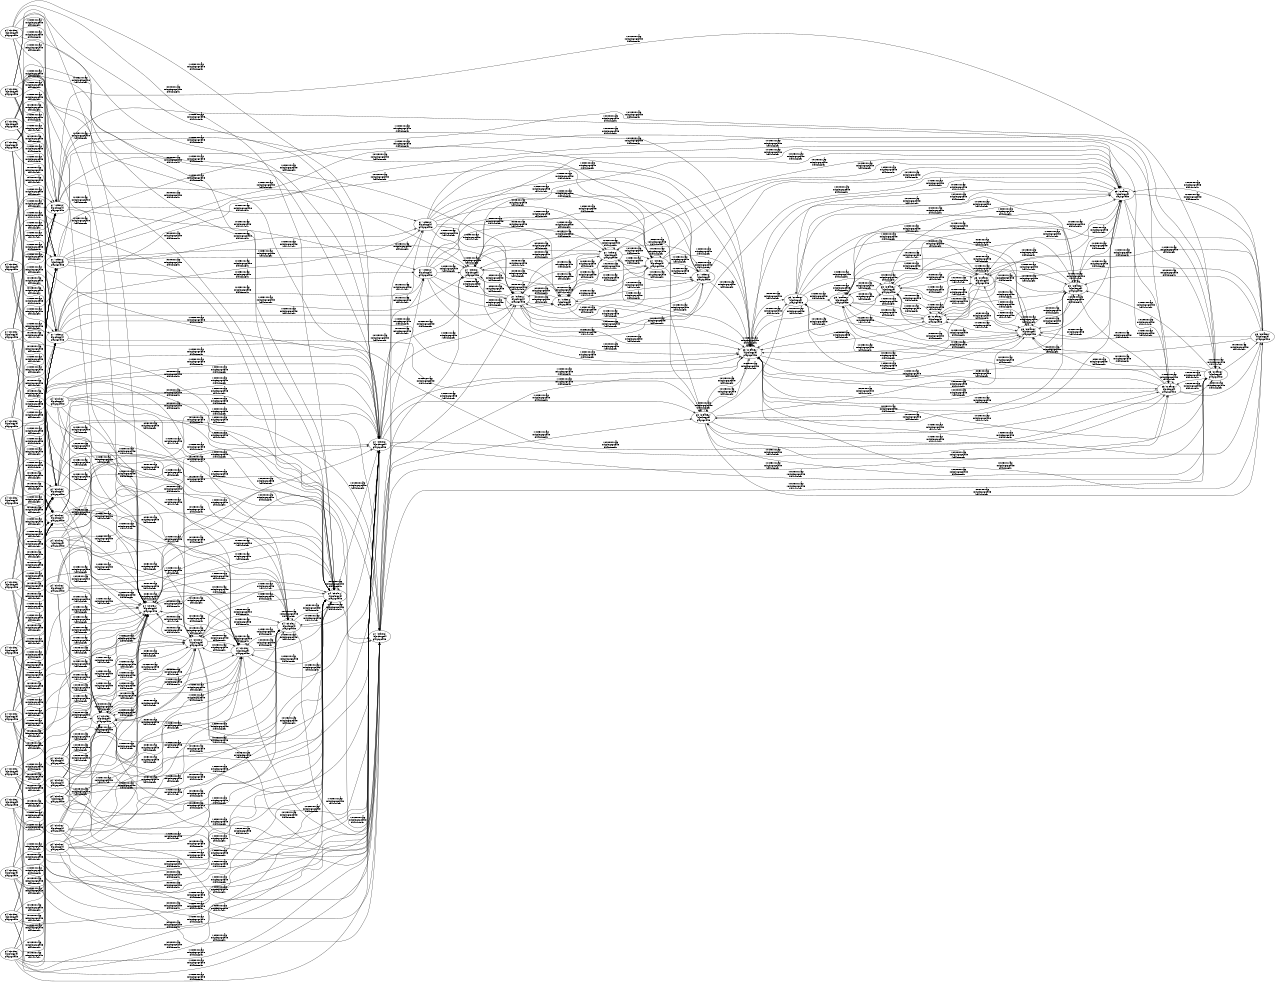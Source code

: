 digraph A { 
	rankdir=LR;
	size = "8.5,11";
	overlap = false;
	s0 [style="bold",width=0,height=0, fontsize = 20, label="p4 (circle1)\n!block_goal\n!play_goalie\n" ];
	s1 [style="bold",width=0,height=0, fontsize = 20, label="p4 (circle1)\n!block_goal\n!play_goalie\n" ];
	s2 [style="bold",width=0,height=0, fontsize = 20, label="p7 (others)\n!block_goal\nplay_goalie\n" ];
	s3 [style="bold",width=0,height=0, fontsize = 20, label="p4 (circle1)\n!block_goal\n!play_goalie\n" ];
	s4 [style="bold",width=0,height=0, fontsize = 20, label="p4 (circle1)\n!block_goal\n!play_goalie\n" ];
	s5 [style="bold",width=0,height=0, fontsize = 20, label="p4 (circle1)\n!block_goal\n!play_goalie\n" ];
	s6 [style="bold",width=0,height=0, fontsize = 20, label="p7 (others)\n!block_goal\nplay_goalie\n" ];
	s7 [style="bold",width=0,height=0, fontsize = 20, label="p4 (circle1)\n!block_goal\n!play_goalie\n" ];
	s8 [style="bold",width=0,height=0, fontsize = 20, label="p3 (crease1)\n!block_goal\nplay_goalie\n" ];
	s9 [style="bold",width=0,height=0, fontsize = 20, label="p7 (others)\n!block_goal\n!play_goalie\n" ];
	s10 [style="bold",width=0,height=0, fontsize = 20, label="p3 (crease1)\n!block_goal\nplay_goalie\n" ];
	s11 [style="bold",width=0,height=0, fontsize = 20, label="p7 (others)\n!block_goal\n!play_goalie\n" ];
	s12 [style="bold",width=0,height=0, fontsize = 20, label="p3 (crease1)\nblock_goal\nplay_goalie\n" ];
	s13 [style="bold",width=0,height=0, fontsize = 20, label="p7 (others)\nblock_goal\n!play_goalie\n" ];
	s14 [style="bold",width=0,height=0, fontsize = 20, label="p3 (crease1)\nblock_goal\nplay_goalie\n" ];
	s15 [style="bold",width=0,height=0, fontsize = 20, label="p7 (others)\nblock_goal\n!play_goalie\n" ];
	s16 [style="bold",width=0,height=0, fontsize = 20, label="p7 (others)\n!block_goal\n!play_goalie\n" ];
	s17 [style="bold",width=0,height=0, fontsize = 20, label="p7 (others)\n!block_goal\n!play_goalie\n" ];
	s18 [style="bold",width=0,height=0, fontsize = 20, label="p7 (others)\n!block_goal\n!play_goalie\n" ];
	s19 [style="bold",width=0,height=0, fontsize = 20, label="p3 (crease1)\n!block_goal\nplay_goalie\n" ];
	s20 [style="bold",width=0,height=0, fontsize = 20, label="p7 (others)\n!block_goal\n!play_goalie\n" ];
	s21 [style="bold",width=0,height=0, fontsize = 20, label="p3 (crease1)\n!block_goal\n!play_goalie\n" ];
	s22 [style="bold",width=0,height=0, fontsize = 20, label="p3 (crease1)\n!block_goal\n!play_goalie\n" ];
	s23 [style="bold",width=0,height=0, fontsize = 20, label="p3 (crease1)\nblock_goal\n!play_goalie\n" ];
	s24 [style="bold",width=0,height=0, fontsize = 20, label="p3 (crease1)\nblock_goal\n!play_goalie\n" ];
	s25 [style="bold",width=0,height=0, fontsize = 20, label="p3 (crease1)\n!block_goal\n!play_goalie\n" ];
	s26 [style="bold",width=0,height=0, fontsize = 20, label="p3 (crease1)\n!block_goal\n!play_goalie\n" ];
	s27 [style="bold",width=0,height=0, fontsize = 20, label="p3 (crease1)\n!block_goal\n!play_goalie\n" ];
	s28 [style="bold",width=0,height=0, fontsize = 20, label="p3 (crease1)\n!block_goal\n!play_goalie\n" ];
	s29 [style="bold",width=0,height=0, fontsize = 20, label="p4 (circle1)\n!block_goal\nplay_goalie\n" ];
	s30 [style="bold",width=0,height=0, fontsize = 20, label="p7 (others)\n!block_goal\nplay_goalie\n" ];
	s31 [style="bold",width=0,height=0, fontsize = 20, label="p7 (others)\nblock_goal\nplay_goalie\n" ];
	s32 [style="bold",width=0,height=0, fontsize = 20, label="p4 (circle1)\nblock_goal\n!play_goalie\n" ];
	s33 [style="bold",width=0,height=0, fontsize = 20, label="p7 (others)\nblock_goal\nplay_goalie\n" ];
	s34 [style="bold",width=0,height=0, fontsize = 20, label="p4 (circle1)\nblock_goal\n!play_goalie\n" ];
	s35 [style="bold",width=0,height=0, fontsize = 20, label="p4 (circle1)\nblock_goal\n!play_goalie\n" ];
	s36 [style="bold",width=0,height=0, fontsize = 20, label="p4 (circle1)\nblock_goal\nplay_goalie\n" ];
	s37 [style="bold",width=0,height=0, fontsize = 20, label="p4 (circle1)\n!block_goal\nplay_goalie\n" ];
	s38 [style="bold",width=0,height=0, fontsize = 20, label="p4 (circle1)\nblock_goal\n!play_goalie\n" ];
	s39 [style="bold",width=0,height=0, fontsize = 20, label="p4 (circle1)\nblock_goal\nplay_goalie\n" ];
	s40 [style="bold",width=0,height=0, fontsize = 20, label="p4 (circle1)\n!block_goal\n!play_goalie\n" ];
	s41 [style="bold",width=0,height=0, fontsize = 20, label="p4 (circle1)\n!block_goal\nplay_goalie\n" ];
	s42 [style="bold",width=0,height=0, fontsize = 20, label="p4 (circle1)\nblock_goal\n!play_goalie\n" ];
	s43 [style="bold",width=0,height=0, fontsize = 20, label="p4 (circle1)\nblock_goal\nplay_goalie\n" ];
	s44 [style="bold",width=0,height=0, fontsize = 20, label="p4 (circle1)\n!block_goal\nplay_goalie\n" ];
	s45 [style="bold",width=0,height=0, fontsize = 20, label="p4 (circle1)\nblock_goal\n!play_goalie\n" ];
	s46 [style="bold",width=0,height=0, fontsize = 20, label="p4 (circle1)\nblock_goal\nplay_goalie\n" ];
	s47 [style="bold",width=0,height=0, fontsize = 20, label="p4 (circle1)\n!block_goal\nplay_goalie\n" ];
	s48 [style="bold",width=0,height=0, fontsize = 20, label="p4 (circle1)\nblock_goal\n!play_goalie\n" ];
	s49 [style="bold",width=0,height=0, fontsize = 20, label="p4 (circle1)\nblock_goal\nplay_goalie\n" ];
	s50 [style="bold",width=0,height=0, fontsize = 20, label="p4 (circle1)\n!block_goal\nplay_goalie\n" ];
	s51 [style="bold",width=0,height=0, fontsize = 20, label="p4 (circle1)\nblock_goal\nplay_goalie\n" ];
	s52 [style="bold",width=0,height=0, fontsize = 20, label="p4 (circle1)\n!block_goal\n!play_goalie\n" ];
	s53 [style="bold",width=0,height=0, fontsize = 20, label="p4 (circle1)\n!block_goal\nplay_goalie\n" ];
	s54 [style="bold",width=0,height=0, fontsize = 20, label="p4 (circle1)\nblock_goal\n!play_goalie\n" ];
	s55 [style="bold",width=0,height=0, fontsize = 20, label="p4 (circle1)\nblock_goal\nplay_goalie\n" ];
	s56 [style="bold",width=0,height=0, fontsize = 20, label="p4 (circle1)\n!block_goal\nplay_goalie\n" ];
	s57 [style="bold",width=0,height=0, fontsize = 20, label="p4 (circle1)\nblock_goal\nplay_goalie\n" ];
	s0 -> s0[style="bold", arrowsize = 1.5, fontsize = 20, label="!roster_swap\n!missing_goalie\n!ball_isnear\n" ];
	s0 -> s1[style="bold", arrowsize = 1.5, fontsize = 20, label="roster_swap\n!missing_goalie\n!ball_isnear\n" ];
	s0 -> s2[style="bold", arrowsize = 1.5, fontsize = 20, label="!roster_swap\nmissing_goalie\n!ball_isnear\n" ];
	s0 -> s3[style="bold", arrowsize = 1.5, fontsize = 20, label="roster_swap\nmissing_goalie\n!ball_isnear\n" ];
	s0 -> s4[style="bold", arrowsize = 1.5, fontsize = 20, label="!roster_swap\n!missing_goalie\nball_isnear\n" ];
	s0 -> s5[style="bold", arrowsize = 1.5, fontsize = 20, label="roster_swap\n!missing_goalie\nball_isnear\n" ];
	s0 -> s6[style="bold", arrowsize = 1.5, fontsize = 20, label="!roster_swap\nmissing_goalie\nball_isnear\n" ];
	s0 -> s7[style="bold", arrowsize = 1.5, fontsize = 20, label="roster_swap\nmissing_goalie\nball_isnear\n" ];
	s1 -> s0[style="bold", arrowsize = 1.5, fontsize = 20, label="!roster_swap\n!missing_goalie\n!ball_isnear\n" ];
	s1 -> s1[style="bold", arrowsize = 1.5, fontsize = 20, label="roster_swap\n!missing_goalie\n!ball_isnear\n" ];
	s1 -> s2[style="bold", arrowsize = 1.5, fontsize = 20, label="!roster_swap\nmissing_goalie\n!ball_isnear\n" ];
	s1 -> s3[style="bold", arrowsize = 1.5, fontsize = 20, label="roster_swap\nmissing_goalie\n!ball_isnear\n" ];
	s1 -> s4[style="bold", arrowsize = 1.5, fontsize = 20, label="!roster_swap\n!missing_goalie\nball_isnear\n" ];
	s1 -> s5[style="bold", arrowsize = 1.5, fontsize = 20, label="roster_swap\n!missing_goalie\nball_isnear\n" ];
	s1 -> s6[style="bold", arrowsize = 1.5, fontsize = 20, label="!roster_swap\nmissing_goalie\nball_isnear\n" ];
	s1 -> s7[style="bold", arrowsize = 1.5, fontsize = 20, label="roster_swap\nmissing_goalie\nball_isnear\n" ];
	s2 -> s8[style="bold", arrowsize = 1.5, fontsize = 20, label="!roster_swap\n!missing_goalie\n!ball_isnear\n" ];
	s2 -> s9[style="bold", arrowsize = 1.5, fontsize = 20, label="roster_swap\n!missing_goalie\n!ball_isnear\n" ];
	s2 -> s10[style="bold", arrowsize = 1.5, fontsize = 20, label="!roster_swap\nmissing_goalie\n!ball_isnear\n" ];
	s2 -> s11[style="bold", arrowsize = 1.5, fontsize = 20, label="roster_swap\nmissing_goalie\n!ball_isnear\n" ];
	s2 -> s12[style="bold", arrowsize = 1.5, fontsize = 20, label="!roster_swap\n!missing_goalie\nball_isnear\n" ];
	s2 -> s13[style="bold", arrowsize = 1.5, fontsize = 20, label="roster_swap\n!missing_goalie\nball_isnear\n" ];
	s2 -> s14[style="bold", arrowsize = 1.5, fontsize = 20, label="!roster_swap\nmissing_goalie\nball_isnear\n" ];
	s2 -> s15[style="bold", arrowsize = 1.5, fontsize = 20, label="roster_swap\nmissing_goalie\nball_isnear\n" ];
	s3 -> s0[style="bold", arrowsize = 1.5, fontsize = 20, label="!roster_swap\n!missing_goalie\n!ball_isnear\n" ];
	s3 -> s1[style="bold", arrowsize = 1.5, fontsize = 20, label="roster_swap\n!missing_goalie\n!ball_isnear\n" ];
	s3 -> s2[style="bold", arrowsize = 1.5, fontsize = 20, label="!roster_swap\nmissing_goalie\n!ball_isnear\n" ];
	s3 -> s3[style="bold", arrowsize = 1.5, fontsize = 20, label="roster_swap\nmissing_goalie\n!ball_isnear\n" ];
	s3 -> s4[style="bold", arrowsize = 1.5, fontsize = 20, label="!roster_swap\n!missing_goalie\nball_isnear\n" ];
	s3 -> s5[style="bold", arrowsize = 1.5, fontsize = 20, label="roster_swap\n!missing_goalie\nball_isnear\n" ];
	s3 -> s6[style="bold", arrowsize = 1.5, fontsize = 20, label="!roster_swap\nmissing_goalie\nball_isnear\n" ];
	s3 -> s7[style="bold", arrowsize = 1.5, fontsize = 20, label="roster_swap\nmissing_goalie\nball_isnear\n" ];
	s4 -> s0[style="bold", arrowsize = 1.5, fontsize = 20, label="!roster_swap\n!missing_goalie\n!ball_isnear\n" ];
	s4 -> s1[style="bold", arrowsize = 1.5, fontsize = 20, label="roster_swap\n!missing_goalie\n!ball_isnear\n" ];
	s4 -> s2[style="bold", arrowsize = 1.5, fontsize = 20, label="!roster_swap\nmissing_goalie\n!ball_isnear\n" ];
	s4 -> s3[style="bold", arrowsize = 1.5, fontsize = 20, label="roster_swap\nmissing_goalie\n!ball_isnear\n" ];
	s4 -> s4[style="bold", arrowsize = 1.5, fontsize = 20, label="!roster_swap\n!missing_goalie\nball_isnear\n" ];
	s4 -> s5[style="bold", arrowsize = 1.5, fontsize = 20, label="roster_swap\n!missing_goalie\nball_isnear\n" ];
	s4 -> s6[style="bold", arrowsize = 1.5, fontsize = 20, label="!roster_swap\nmissing_goalie\nball_isnear\n" ];
	s4 -> s7[style="bold", arrowsize = 1.5, fontsize = 20, label="roster_swap\nmissing_goalie\nball_isnear\n" ];
	s5 -> s0[style="bold", arrowsize = 1.5, fontsize = 20, label="!roster_swap\n!missing_goalie\n!ball_isnear\n" ];
	s5 -> s1[style="bold", arrowsize = 1.5, fontsize = 20, label="roster_swap\n!missing_goalie\n!ball_isnear\n" ];
	s5 -> s2[style="bold", arrowsize = 1.5, fontsize = 20, label="!roster_swap\nmissing_goalie\n!ball_isnear\n" ];
	s5 -> s3[style="bold", arrowsize = 1.5, fontsize = 20, label="roster_swap\nmissing_goalie\n!ball_isnear\n" ];
	s5 -> s4[style="bold", arrowsize = 1.5, fontsize = 20, label="!roster_swap\n!missing_goalie\nball_isnear\n" ];
	s5 -> s5[style="bold", arrowsize = 1.5, fontsize = 20, label="roster_swap\n!missing_goalie\nball_isnear\n" ];
	s5 -> s6[style="bold", arrowsize = 1.5, fontsize = 20, label="!roster_swap\nmissing_goalie\nball_isnear\n" ];
	s5 -> s7[style="bold", arrowsize = 1.5, fontsize = 20, label="roster_swap\nmissing_goalie\nball_isnear\n" ];
	s6 -> s8[style="bold", arrowsize = 1.5, fontsize = 20, label="!roster_swap\n!missing_goalie\n!ball_isnear\n" ];
	s6 -> s9[style="bold", arrowsize = 1.5, fontsize = 20, label="roster_swap\n!missing_goalie\n!ball_isnear\n" ];
	s6 -> s10[style="bold", arrowsize = 1.5, fontsize = 20, label="!roster_swap\nmissing_goalie\n!ball_isnear\n" ];
	s6 -> s11[style="bold", arrowsize = 1.5, fontsize = 20, label="roster_swap\nmissing_goalie\n!ball_isnear\n" ];
	s6 -> s12[style="bold", arrowsize = 1.5, fontsize = 20, label="!roster_swap\n!missing_goalie\nball_isnear\n" ];
	s6 -> s13[style="bold", arrowsize = 1.5, fontsize = 20, label="roster_swap\n!missing_goalie\nball_isnear\n" ];
	s6 -> s14[style="bold", arrowsize = 1.5, fontsize = 20, label="!roster_swap\nmissing_goalie\nball_isnear\n" ];
	s6 -> s15[style="bold", arrowsize = 1.5, fontsize = 20, label="roster_swap\nmissing_goalie\nball_isnear\n" ];
	s7 -> s0[style="bold", arrowsize = 1.5, fontsize = 20, label="!roster_swap\n!missing_goalie\n!ball_isnear\n" ];
	s7 -> s1[style="bold", arrowsize = 1.5, fontsize = 20, label="roster_swap\n!missing_goalie\n!ball_isnear\n" ];
	s7 -> s2[style="bold", arrowsize = 1.5, fontsize = 20, label="!roster_swap\nmissing_goalie\n!ball_isnear\n" ];
	s7 -> s3[style="bold", arrowsize = 1.5, fontsize = 20, label="roster_swap\nmissing_goalie\n!ball_isnear\n" ];
	s7 -> s4[style="bold", arrowsize = 1.5, fontsize = 20, label="!roster_swap\n!missing_goalie\nball_isnear\n" ];
	s7 -> s5[style="bold", arrowsize = 1.5, fontsize = 20, label="roster_swap\n!missing_goalie\nball_isnear\n" ];
	s7 -> s6[style="bold", arrowsize = 1.5, fontsize = 20, label="!roster_swap\nmissing_goalie\nball_isnear\n" ];
	s7 -> s7[style="bold", arrowsize = 1.5, fontsize = 20, label="roster_swap\nmissing_goalie\nball_isnear\n" ];
	s8 -> s8[style="bold", arrowsize = 1.5, fontsize = 20, label="!roster_swap\n!missing_goalie\n!ball_isnear\n" ];
	s8 -> s21[style="bold", arrowsize = 1.5, fontsize = 20, label="roster_swap\n!missing_goalie\n!ball_isnear\n" ];
	s8 -> s10[style="bold", arrowsize = 1.5, fontsize = 20, label="!roster_swap\nmissing_goalie\n!ball_isnear\n" ];
	s8 -> s22[style="bold", arrowsize = 1.5, fontsize = 20, label="roster_swap\nmissing_goalie\n!ball_isnear\n" ];
	s8 -> s12[style="bold", arrowsize = 1.5, fontsize = 20, label="!roster_swap\n!missing_goalie\nball_isnear\n" ];
	s8 -> s23[style="bold", arrowsize = 1.5, fontsize = 20, label="roster_swap\n!missing_goalie\nball_isnear\n" ];
	s8 -> s14[style="bold", arrowsize = 1.5, fontsize = 20, label="!roster_swap\nmissing_goalie\nball_isnear\n" ];
	s8 -> s24[style="bold", arrowsize = 1.5, fontsize = 20, label="roster_swap\nmissing_goalie\nball_isnear\n" ];
	s9 -> s16[style="bold", arrowsize = 1.5, fontsize = 20, label="!roster_swap\n!missing_goalie\n!ball_isnear\n" ];
	s9 -> s9[style="bold", arrowsize = 1.5, fontsize = 20, label="roster_swap\n!missing_goalie\n!ball_isnear\n" ];
	s9 -> s10[style="bold", arrowsize = 1.5, fontsize = 20, label="!roster_swap\nmissing_goalie\n!ball_isnear\n" ];
	s9 -> s11[style="bold", arrowsize = 1.5, fontsize = 20, label="roster_swap\nmissing_goalie\n!ball_isnear\n" ];
	s9 -> s17[style="bold", arrowsize = 1.5, fontsize = 20, label="!roster_swap\n!missing_goalie\nball_isnear\n" ];
	s9 -> s18[style="bold", arrowsize = 1.5, fontsize = 20, label="roster_swap\n!missing_goalie\nball_isnear\n" ];
	s9 -> s19[style="bold", arrowsize = 1.5, fontsize = 20, label="!roster_swap\nmissing_goalie\nball_isnear\n" ];
	s9 -> s20[style="bold", arrowsize = 1.5, fontsize = 20, label="roster_swap\nmissing_goalie\nball_isnear\n" ];
	s10 -> s8[style="bold", arrowsize = 1.5, fontsize = 20, label="!roster_swap\n!missing_goalie\n!ball_isnear\n" ];
	s10 -> s21[style="bold", arrowsize = 1.5, fontsize = 20, label="roster_swap\n!missing_goalie\n!ball_isnear\n" ];
	s10 -> s10[style="bold", arrowsize = 1.5, fontsize = 20, label="!roster_swap\nmissing_goalie\n!ball_isnear\n" ];
	s10 -> s22[style="bold", arrowsize = 1.5, fontsize = 20, label="roster_swap\nmissing_goalie\n!ball_isnear\n" ];
	s10 -> s12[style="bold", arrowsize = 1.5, fontsize = 20, label="!roster_swap\n!missing_goalie\nball_isnear\n" ];
	s10 -> s23[style="bold", arrowsize = 1.5, fontsize = 20, label="roster_swap\n!missing_goalie\nball_isnear\n" ];
	s10 -> s14[style="bold", arrowsize = 1.5, fontsize = 20, label="!roster_swap\nmissing_goalie\nball_isnear\n" ];
	s10 -> s24[style="bold", arrowsize = 1.5, fontsize = 20, label="roster_swap\nmissing_goalie\nball_isnear\n" ];
	s11 -> s16[style="bold", arrowsize = 1.5, fontsize = 20, label="!roster_swap\n!missing_goalie\n!ball_isnear\n" ];
	s11 -> s9[style="bold", arrowsize = 1.5, fontsize = 20, label="roster_swap\n!missing_goalie\n!ball_isnear\n" ];
	s11 -> s10[style="bold", arrowsize = 1.5, fontsize = 20, label="!roster_swap\nmissing_goalie\n!ball_isnear\n" ];
	s11 -> s11[style="bold", arrowsize = 1.5, fontsize = 20, label="roster_swap\nmissing_goalie\n!ball_isnear\n" ];
	s11 -> s17[style="bold", arrowsize = 1.5, fontsize = 20, label="!roster_swap\n!missing_goalie\nball_isnear\n" ];
	s11 -> s18[style="bold", arrowsize = 1.5, fontsize = 20, label="roster_swap\n!missing_goalie\nball_isnear\n" ];
	s11 -> s19[style="bold", arrowsize = 1.5, fontsize = 20, label="!roster_swap\nmissing_goalie\nball_isnear\n" ];
	s11 -> s20[style="bold", arrowsize = 1.5, fontsize = 20, label="roster_swap\nmissing_goalie\nball_isnear\n" ];
	s12 -> s8[style="bold", arrowsize = 1.5, fontsize = 20, label="!roster_swap\n!missing_goalie\n!ball_isnear\n" ];
	s12 -> s21[style="bold", arrowsize = 1.5, fontsize = 20, label="roster_swap\n!missing_goalie\n!ball_isnear\n" ];
	s12 -> s10[style="bold", arrowsize = 1.5, fontsize = 20, label="!roster_swap\nmissing_goalie\n!ball_isnear\n" ];
	s12 -> s22[style="bold", arrowsize = 1.5, fontsize = 20, label="roster_swap\nmissing_goalie\n!ball_isnear\n" ];
	s12 -> s12[style="bold", arrowsize = 1.5, fontsize = 20, label="!roster_swap\n!missing_goalie\nball_isnear\n" ];
	s12 -> s23[style="bold", arrowsize = 1.5, fontsize = 20, label="roster_swap\n!missing_goalie\nball_isnear\n" ];
	s12 -> s14[style="bold", arrowsize = 1.5, fontsize = 20, label="!roster_swap\nmissing_goalie\nball_isnear\n" ];
	s12 -> s24[style="bold", arrowsize = 1.5, fontsize = 20, label="roster_swap\nmissing_goalie\nball_isnear\n" ];
	s13 -> s16[style="bold", arrowsize = 1.5, fontsize = 20, label="!roster_swap\n!missing_goalie\n!ball_isnear\n" ];
	s13 -> s9[style="bold", arrowsize = 1.5, fontsize = 20, label="roster_swap\n!missing_goalie\n!ball_isnear\n" ];
	s13 -> s10[style="bold", arrowsize = 1.5, fontsize = 20, label="!roster_swap\nmissing_goalie\n!ball_isnear\n" ];
	s13 -> s11[style="bold", arrowsize = 1.5, fontsize = 20, label="roster_swap\nmissing_goalie\n!ball_isnear\n" ];
	s13 -> s17[style="bold", arrowsize = 1.5, fontsize = 20, label="!roster_swap\n!missing_goalie\nball_isnear\n" ];
	s13 -> s18[style="bold", arrowsize = 1.5, fontsize = 20, label="roster_swap\n!missing_goalie\nball_isnear\n" ];
	s13 -> s19[style="bold", arrowsize = 1.5, fontsize = 20, label="!roster_swap\nmissing_goalie\nball_isnear\n" ];
	s13 -> s20[style="bold", arrowsize = 1.5, fontsize = 20, label="roster_swap\nmissing_goalie\nball_isnear\n" ];
	s14 -> s8[style="bold", arrowsize = 1.5, fontsize = 20, label="!roster_swap\n!missing_goalie\n!ball_isnear\n" ];
	s14 -> s21[style="bold", arrowsize = 1.5, fontsize = 20, label="roster_swap\n!missing_goalie\n!ball_isnear\n" ];
	s14 -> s10[style="bold", arrowsize = 1.5, fontsize = 20, label="!roster_swap\nmissing_goalie\n!ball_isnear\n" ];
	s14 -> s22[style="bold", arrowsize = 1.5, fontsize = 20, label="roster_swap\nmissing_goalie\n!ball_isnear\n" ];
	s14 -> s12[style="bold", arrowsize = 1.5, fontsize = 20, label="!roster_swap\n!missing_goalie\nball_isnear\n" ];
	s14 -> s23[style="bold", arrowsize = 1.5, fontsize = 20, label="roster_swap\n!missing_goalie\nball_isnear\n" ];
	s14 -> s14[style="bold", arrowsize = 1.5, fontsize = 20, label="!roster_swap\nmissing_goalie\nball_isnear\n" ];
	s14 -> s24[style="bold", arrowsize = 1.5, fontsize = 20, label="roster_swap\nmissing_goalie\nball_isnear\n" ];
	s15 -> s16[style="bold", arrowsize = 1.5, fontsize = 20, label="!roster_swap\n!missing_goalie\n!ball_isnear\n" ];
	s15 -> s9[style="bold", arrowsize = 1.5, fontsize = 20, label="roster_swap\n!missing_goalie\n!ball_isnear\n" ];
	s15 -> s10[style="bold", arrowsize = 1.5, fontsize = 20, label="!roster_swap\nmissing_goalie\n!ball_isnear\n" ];
	s15 -> s11[style="bold", arrowsize = 1.5, fontsize = 20, label="roster_swap\nmissing_goalie\n!ball_isnear\n" ];
	s15 -> s17[style="bold", arrowsize = 1.5, fontsize = 20, label="!roster_swap\n!missing_goalie\nball_isnear\n" ];
	s15 -> s18[style="bold", arrowsize = 1.5, fontsize = 20, label="roster_swap\n!missing_goalie\nball_isnear\n" ];
	s15 -> s19[style="bold", arrowsize = 1.5, fontsize = 20, label="!roster_swap\nmissing_goalie\nball_isnear\n" ];
	s15 -> s20[style="bold", arrowsize = 1.5, fontsize = 20, label="roster_swap\nmissing_goalie\nball_isnear\n" ];
	s16 -> s16[style="bold", arrowsize = 1.5, fontsize = 20, label="!roster_swap\n!missing_goalie\n!ball_isnear\n" ];
	s16 -> s9[style="bold", arrowsize = 1.5, fontsize = 20, label="roster_swap\n!missing_goalie\n!ball_isnear\n" ];
	s16 -> s10[style="bold", arrowsize = 1.5, fontsize = 20, label="!roster_swap\nmissing_goalie\n!ball_isnear\n" ];
	s16 -> s11[style="bold", arrowsize = 1.5, fontsize = 20, label="roster_swap\nmissing_goalie\n!ball_isnear\n" ];
	s16 -> s17[style="bold", arrowsize = 1.5, fontsize = 20, label="!roster_swap\n!missing_goalie\nball_isnear\n" ];
	s16 -> s18[style="bold", arrowsize = 1.5, fontsize = 20, label="roster_swap\n!missing_goalie\nball_isnear\n" ];
	s16 -> s19[style="bold", arrowsize = 1.5, fontsize = 20, label="!roster_swap\nmissing_goalie\nball_isnear\n" ];
	s16 -> s20[style="bold", arrowsize = 1.5, fontsize = 20, label="roster_swap\nmissing_goalie\nball_isnear\n" ];
	s17 -> s16[style="bold", arrowsize = 1.5, fontsize = 20, label="!roster_swap\n!missing_goalie\n!ball_isnear\n" ];
	s17 -> s9[style="bold", arrowsize = 1.5, fontsize = 20, label="roster_swap\n!missing_goalie\n!ball_isnear\n" ];
	s17 -> s10[style="bold", arrowsize = 1.5, fontsize = 20, label="!roster_swap\nmissing_goalie\n!ball_isnear\n" ];
	s17 -> s11[style="bold", arrowsize = 1.5, fontsize = 20, label="roster_swap\nmissing_goalie\n!ball_isnear\n" ];
	s17 -> s17[style="bold", arrowsize = 1.5, fontsize = 20, label="!roster_swap\n!missing_goalie\nball_isnear\n" ];
	s17 -> s18[style="bold", arrowsize = 1.5, fontsize = 20, label="roster_swap\n!missing_goalie\nball_isnear\n" ];
	s17 -> s19[style="bold", arrowsize = 1.5, fontsize = 20, label="!roster_swap\nmissing_goalie\nball_isnear\n" ];
	s17 -> s20[style="bold", arrowsize = 1.5, fontsize = 20, label="roster_swap\nmissing_goalie\nball_isnear\n" ];
	s18 -> s16[style="bold", arrowsize = 1.5, fontsize = 20, label="!roster_swap\n!missing_goalie\n!ball_isnear\n" ];
	s18 -> s9[style="bold", arrowsize = 1.5, fontsize = 20, label="roster_swap\n!missing_goalie\n!ball_isnear\n" ];
	s18 -> s10[style="bold", arrowsize = 1.5, fontsize = 20, label="!roster_swap\nmissing_goalie\n!ball_isnear\n" ];
	s18 -> s11[style="bold", arrowsize = 1.5, fontsize = 20, label="roster_swap\nmissing_goalie\n!ball_isnear\n" ];
	s18 -> s17[style="bold", arrowsize = 1.5, fontsize = 20, label="!roster_swap\n!missing_goalie\nball_isnear\n" ];
	s18 -> s18[style="bold", arrowsize = 1.5, fontsize = 20, label="roster_swap\n!missing_goalie\nball_isnear\n" ];
	s18 -> s19[style="bold", arrowsize = 1.5, fontsize = 20, label="!roster_swap\nmissing_goalie\nball_isnear\n" ];
	s18 -> s20[style="bold", arrowsize = 1.5, fontsize = 20, label="roster_swap\nmissing_goalie\nball_isnear\n" ];
	s19 -> s8[style="bold", arrowsize = 1.5, fontsize = 20, label="!roster_swap\n!missing_goalie\n!ball_isnear\n" ];
	s19 -> s21[style="bold", arrowsize = 1.5, fontsize = 20, label="roster_swap\n!missing_goalie\n!ball_isnear\n" ];
	s19 -> s10[style="bold", arrowsize = 1.5, fontsize = 20, label="!roster_swap\nmissing_goalie\n!ball_isnear\n" ];
	s19 -> s22[style="bold", arrowsize = 1.5, fontsize = 20, label="roster_swap\nmissing_goalie\n!ball_isnear\n" ];
	s19 -> s12[style="bold", arrowsize = 1.5, fontsize = 20, label="!roster_swap\n!missing_goalie\nball_isnear\n" ];
	s19 -> s23[style="bold", arrowsize = 1.5, fontsize = 20, label="roster_swap\n!missing_goalie\nball_isnear\n" ];
	s19 -> s14[style="bold", arrowsize = 1.5, fontsize = 20, label="!roster_swap\nmissing_goalie\nball_isnear\n" ];
	s19 -> s24[style="bold", arrowsize = 1.5, fontsize = 20, label="roster_swap\nmissing_goalie\nball_isnear\n" ];
	s20 -> s16[style="bold", arrowsize = 1.5, fontsize = 20, label="!roster_swap\n!missing_goalie\n!ball_isnear\n" ];
	s20 -> s9[style="bold", arrowsize = 1.5, fontsize = 20, label="roster_swap\n!missing_goalie\n!ball_isnear\n" ];
	s20 -> s10[style="bold", arrowsize = 1.5, fontsize = 20, label="!roster_swap\nmissing_goalie\n!ball_isnear\n" ];
	s20 -> s11[style="bold", arrowsize = 1.5, fontsize = 20, label="roster_swap\nmissing_goalie\n!ball_isnear\n" ];
	s20 -> s17[style="bold", arrowsize = 1.5, fontsize = 20, label="!roster_swap\n!missing_goalie\nball_isnear\n" ];
	s20 -> s18[style="bold", arrowsize = 1.5, fontsize = 20, label="roster_swap\n!missing_goalie\nball_isnear\n" ];
	s20 -> s19[style="bold", arrowsize = 1.5, fontsize = 20, label="!roster_swap\nmissing_goalie\nball_isnear\n" ];
	s20 -> s20[style="bold", arrowsize = 1.5, fontsize = 20, label="roster_swap\nmissing_goalie\nball_isnear\n" ];
	s21 -> s25[style="bold", arrowsize = 1.5, fontsize = 20, label="!roster_swap\n!missing_goalie\n!ball_isnear\n" ];
	s21 -> s21[style="bold", arrowsize = 1.5, fontsize = 20, label="roster_swap\n!missing_goalie\n!ball_isnear\n" ];
	s21 -> s10[style="bold", arrowsize = 1.5, fontsize = 20, label="!roster_swap\nmissing_goalie\n!ball_isnear\n" ];
	s21 -> s22[style="bold", arrowsize = 1.5, fontsize = 20, label="roster_swap\nmissing_goalie\n!ball_isnear\n" ];
	s21 -> s26[style="bold", arrowsize = 1.5, fontsize = 20, label="!roster_swap\n!missing_goalie\nball_isnear\n" ];
	s21 -> s27[style="bold", arrowsize = 1.5, fontsize = 20, label="roster_swap\n!missing_goalie\nball_isnear\n" ];
	s21 -> s19[style="bold", arrowsize = 1.5, fontsize = 20, label="!roster_swap\nmissing_goalie\nball_isnear\n" ];
	s21 -> s28[style="bold", arrowsize = 1.5, fontsize = 20, label="roster_swap\nmissing_goalie\nball_isnear\n" ];
	s22 -> s25[style="bold", arrowsize = 1.5, fontsize = 20, label="!roster_swap\n!missing_goalie\n!ball_isnear\n" ];
	s22 -> s21[style="bold", arrowsize = 1.5, fontsize = 20, label="roster_swap\n!missing_goalie\n!ball_isnear\n" ];
	s22 -> s10[style="bold", arrowsize = 1.5, fontsize = 20, label="!roster_swap\nmissing_goalie\n!ball_isnear\n" ];
	s22 -> s22[style="bold", arrowsize = 1.5, fontsize = 20, label="roster_swap\nmissing_goalie\n!ball_isnear\n" ];
	s22 -> s26[style="bold", arrowsize = 1.5, fontsize = 20, label="!roster_swap\n!missing_goalie\nball_isnear\n" ];
	s22 -> s27[style="bold", arrowsize = 1.5, fontsize = 20, label="roster_swap\n!missing_goalie\nball_isnear\n" ];
	s22 -> s19[style="bold", arrowsize = 1.5, fontsize = 20, label="!roster_swap\nmissing_goalie\nball_isnear\n" ];
	s22 -> s28[style="bold", arrowsize = 1.5, fontsize = 20, label="roster_swap\nmissing_goalie\nball_isnear\n" ];
	s23 -> s25[style="bold", arrowsize = 1.5, fontsize = 20, label="!roster_swap\n!missing_goalie\n!ball_isnear\n" ];
	s23 -> s21[style="bold", arrowsize = 1.5, fontsize = 20, label="roster_swap\n!missing_goalie\n!ball_isnear\n" ];
	s23 -> s10[style="bold", arrowsize = 1.5, fontsize = 20, label="!roster_swap\nmissing_goalie\n!ball_isnear\n" ];
	s23 -> s22[style="bold", arrowsize = 1.5, fontsize = 20, label="roster_swap\nmissing_goalie\n!ball_isnear\n" ];
	s23 -> s26[style="bold", arrowsize = 1.5, fontsize = 20, label="!roster_swap\n!missing_goalie\nball_isnear\n" ];
	s23 -> s27[style="bold", arrowsize = 1.5, fontsize = 20, label="roster_swap\n!missing_goalie\nball_isnear\n" ];
	s23 -> s19[style="bold", arrowsize = 1.5, fontsize = 20, label="!roster_swap\nmissing_goalie\nball_isnear\n" ];
	s23 -> s28[style="bold", arrowsize = 1.5, fontsize = 20, label="roster_swap\nmissing_goalie\nball_isnear\n" ];
	s24 -> s25[style="bold", arrowsize = 1.5, fontsize = 20, label="!roster_swap\n!missing_goalie\n!ball_isnear\n" ];
	s24 -> s21[style="bold", arrowsize = 1.5, fontsize = 20, label="roster_swap\n!missing_goalie\n!ball_isnear\n" ];
	s24 -> s10[style="bold", arrowsize = 1.5, fontsize = 20, label="!roster_swap\nmissing_goalie\n!ball_isnear\n" ];
	s24 -> s22[style="bold", arrowsize = 1.5, fontsize = 20, label="roster_swap\nmissing_goalie\n!ball_isnear\n" ];
	s24 -> s26[style="bold", arrowsize = 1.5, fontsize = 20, label="!roster_swap\n!missing_goalie\nball_isnear\n" ];
	s24 -> s27[style="bold", arrowsize = 1.5, fontsize = 20, label="roster_swap\n!missing_goalie\nball_isnear\n" ];
	s24 -> s19[style="bold", arrowsize = 1.5, fontsize = 20, label="!roster_swap\nmissing_goalie\nball_isnear\n" ];
	s24 -> s28[style="bold", arrowsize = 1.5, fontsize = 20, label="roster_swap\nmissing_goalie\nball_isnear\n" ];
	s25 -> s25[style="bold", arrowsize = 1.5, fontsize = 20, label="!roster_swap\n!missing_goalie\n!ball_isnear\n" ];
	s25 -> s21[style="bold", arrowsize = 1.5, fontsize = 20, label="roster_swap\n!missing_goalie\n!ball_isnear\n" ];
	s25 -> s10[style="bold", arrowsize = 1.5, fontsize = 20, label="!roster_swap\nmissing_goalie\n!ball_isnear\n" ];
	s25 -> s22[style="bold", arrowsize = 1.5, fontsize = 20, label="roster_swap\nmissing_goalie\n!ball_isnear\n" ];
	s25 -> s26[style="bold", arrowsize = 1.5, fontsize = 20, label="!roster_swap\n!missing_goalie\nball_isnear\n" ];
	s25 -> s27[style="bold", arrowsize = 1.5, fontsize = 20, label="roster_swap\n!missing_goalie\nball_isnear\n" ];
	s25 -> s19[style="bold", arrowsize = 1.5, fontsize = 20, label="!roster_swap\nmissing_goalie\nball_isnear\n" ];
	s25 -> s28[style="bold", arrowsize = 1.5, fontsize = 20, label="roster_swap\nmissing_goalie\nball_isnear\n" ];
	s26 -> s25[style="bold", arrowsize = 1.5, fontsize = 20, label="!roster_swap\n!missing_goalie\n!ball_isnear\n" ];
	s26 -> s21[style="bold", arrowsize = 1.5, fontsize = 20, label="roster_swap\n!missing_goalie\n!ball_isnear\n" ];
	s26 -> s10[style="bold", arrowsize = 1.5, fontsize = 20, label="!roster_swap\nmissing_goalie\n!ball_isnear\n" ];
	s26 -> s22[style="bold", arrowsize = 1.5, fontsize = 20, label="roster_swap\nmissing_goalie\n!ball_isnear\n" ];
	s26 -> s26[style="bold", arrowsize = 1.5, fontsize = 20, label="!roster_swap\n!missing_goalie\nball_isnear\n" ];
	s26 -> s27[style="bold", arrowsize = 1.5, fontsize = 20, label="roster_swap\n!missing_goalie\nball_isnear\n" ];
	s26 -> s19[style="bold", arrowsize = 1.5, fontsize = 20, label="!roster_swap\nmissing_goalie\nball_isnear\n" ];
	s26 -> s28[style="bold", arrowsize = 1.5, fontsize = 20, label="roster_swap\nmissing_goalie\nball_isnear\n" ];
	s27 -> s25[style="bold", arrowsize = 1.5, fontsize = 20, label="!roster_swap\n!missing_goalie\n!ball_isnear\n" ];
	s27 -> s21[style="bold", arrowsize = 1.5, fontsize = 20, label="roster_swap\n!missing_goalie\n!ball_isnear\n" ];
	s27 -> s10[style="bold", arrowsize = 1.5, fontsize = 20, label="!roster_swap\nmissing_goalie\n!ball_isnear\n" ];
	s27 -> s22[style="bold", arrowsize = 1.5, fontsize = 20, label="roster_swap\nmissing_goalie\n!ball_isnear\n" ];
	s27 -> s26[style="bold", arrowsize = 1.5, fontsize = 20, label="!roster_swap\n!missing_goalie\nball_isnear\n" ];
	s27 -> s27[style="bold", arrowsize = 1.5, fontsize = 20, label="roster_swap\n!missing_goalie\nball_isnear\n" ];
	s27 -> s19[style="bold", arrowsize = 1.5, fontsize = 20, label="!roster_swap\nmissing_goalie\nball_isnear\n" ];
	s27 -> s28[style="bold", arrowsize = 1.5, fontsize = 20, label="roster_swap\nmissing_goalie\nball_isnear\n" ];
	s28 -> s25[style="bold", arrowsize = 1.5, fontsize = 20, label="!roster_swap\n!missing_goalie\n!ball_isnear\n" ];
	s28 -> s21[style="bold", arrowsize = 1.5, fontsize = 20, label="roster_swap\n!missing_goalie\n!ball_isnear\n" ];
	s28 -> s10[style="bold", arrowsize = 1.5, fontsize = 20, label="!roster_swap\nmissing_goalie\n!ball_isnear\n" ];
	s28 -> s22[style="bold", arrowsize = 1.5, fontsize = 20, label="roster_swap\nmissing_goalie\n!ball_isnear\n" ];
	s28 -> s26[style="bold", arrowsize = 1.5, fontsize = 20, label="!roster_swap\n!missing_goalie\nball_isnear\n" ];
	s28 -> s27[style="bold", arrowsize = 1.5, fontsize = 20, label="roster_swap\n!missing_goalie\nball_isnear\n" ];
	s28 -> s19[style="bold", arrowsize = 1.5, fontsize = 20, label="!roster_swap\nmissing_goalie\nball_isnear\n" ];
	s28 -> s28[style="bold", arrowsize = 1.5, fontsize = 20, label="roster_swap\nmissing_goalie\nball_isnear\n" ];
	s29 -> s30[style="bold", arrowsize = 1.5, fontsize = 20, label="!roster_swap\n!missing_goalie\n!ball_isnear\n" ];
	s29 -> s1[style="bold", arrowsize = 1.5, fontsize = 20, label="roster_swap\n!missing_goalie\n!ball_isnear\n" ];
	s29 -> s2[style="bold", arrowsize = 1.5, fontsize = 20, label="!roster_swap\nmissing_goalie\n!ball_isnear\n" ];
	s29 -> s3[style="bold", arrowsize = 1.5, fontsize = 20, label="roster_swap\nmissing_goalie\n!ball_isnear\n" ];
	s29 -> s31[style="bold", arrowsize = 1.5, fontsize = 20, label="!roster_swap\n!missing_goalie\nball_isnear\n" ];
	s29 -> s32[style="bold", arrowsize = 1.5, fontsize = 20, label="roster_swap\n!missing_goalie\nball_isnear\n" ];
	s29 -> s33[style="bold", arrowsize = 1.5, fontsize = 20, label="!roster_swap\nmissing_goalie\nball_isnear\n" ];
	s29 -> s34[style="bold", arrowsize = 1.5, fontsize = 20, label="roster_swap\nmissing_goalie\nball_isnear\n" ];
	s30 -> s8[style="bold", arrowsize = 1.5, fontsize = 20, label="!roster_swap\n!missing_goalie\n!ball_isnear\n" ];
	s30 -> s9[style="bold", arrowsize = 1.5, fontsize = 20, label="roster_swap\n!missing_goalie\n!ball_isnear\n" ];
	s30 -> s10[style="bold", arrowsize = 1.5, fontsize = 20, label="!roster_swap\nmissing_goalie\n!ball_isnear\n" ];
	s30 -> s11[style="bold", arrowsize = 1.5, fontsize = 20, label="roster_swap\nmissing_goalie\n!ball_isnear\n" ];
	s30 -> s12[style="bold", arrowsize = 1.5, fontsize = 20, label="!roster_swap\n!missing_goalie\nball_isnear\n" ];
	s30 -> s13[style="bold", arrowsize = 1.5, fontsize = 20, label="roster_swap\n!missing_goalie\nball_isnear\n" ];
	s30 -> s14[style="bold", arrowsize = 1.5, fontsize = 20, label="!roster_swap\nmissing_goalie\nball_isnear\n" ];
	s30 -> s15[style="bold", arrowsize = 1.5, fontsize = 20, label="roster_swap\nmissing_goalie\nball_isnear\n" ];
	s31 -> s8[style="bold", arrowsize = 1.5, fontsize = 20, label="!roster_swap\n!missing_goalie\n!ball_isnear\n" ];
	s31 -> s9[style="bold", arrowsize = 1.5, fontsize = 20, label="roster_swap\n!missing_goalie\n!ball_isnear\n" ];
	s31 -> s10[style="bold", arrowsize = 1.5, fontsize = 20, label="!roster_swap\nmissing_goalie\n!ball_isnear\n" ];
	s31 -> s11[style="bold", arrowsize = 1.5, fontsize = 20, label="roster_swap\nmissing_goalie\n!ball_isnear\n" ];
	s31 -> s12[style="bold", arrowsize = 1.5, fontsize = 20, label="!roster_swap\n!missing_goalie\nball_isnear\n" ];
	s31 -> s13[style="bold", arrowsize = 1.5, fontsize = 20, label="roster_swap\n!missing_goalie\nball_isnear\n" ];
	s31 -> s14[style="bold", arrowsize = 1.5, fontsize = 20, label="!roster_swap\nmissing_goalie\nball_isnear\n" ];
	s31 -> s15[style="bold", arrowsize = 1.5, fontsize = 20, label="roster_swap\nmissing_goalie\nball_isnear\n" ];
	s32 -> s0[style="bold", arrowsize = 1.5, fontsize = 20, label="!roster_swap\n!missing_goalie\n!ball_isnear\n" ];
	s32 -> s1[style="bold", arrowsize = 1.5, fontsize = 20, label="roster_swap\n!missing_goalie\n!ball_isnear\n" ];
	s32 -> s2[style="bold", arrowsize = 1.5, fontsize = 20, label="!roster_swap\nmissing_goalie\n!ball_isnear\n" ];
	s32 -> s3[style="bold", arrowsize = 1.5, fontsize = 20, label="roster_swap\nmissing_goalie\n!ball_isnear\n" ];
	s32 -> s4[style="bold", arrowsize = 1.5, fontsize = 20, label="!roster_swap\n!missing_goalie\nball_isnear\n" ];
	s32 -> s5[style="bold", arrowsize = 1.5, fontsize = 20, label="roster_swap\n!missing_goalie\nball_isnear\n" ];
	s32 -> s6[style="bold", arrowsize = 1.5, fontsize = 20, label="!roster_swap\nmissing_goalie\nball_isnear\n" ];
	s32 -> s7[style="bold", arrowsize = 1.5, fontsize = 20, label="roster_swap\nmissing_goalie\nball_isnear\n" ];
	s33 -> s8[style="bold", arrowsize = 1.5, fontsize = 20, label="!roster_swap\n!missing_goalie\n!ball_isnear\n" ];
	s33 -> s9[style="bold", arrowsize = 1.5, fontsize = 20, label="roster_swap\n!missing_goalie\n!ball_isnear\n" ];
	s33 -> s10[style="bold", arrowsize = 1.5, fontsize = 20, label="!roster_swap\nmissing_goalie\n!ball_isnear\n" ];
	s33 -> s11[style="bold", arrowsize = 1.5, fontsize = 20, label="roster_swap\nmissing_goalie\n!ball_isnear\n" ];
	s33 -> s12[style="bold", arrowsize = 1.5, fontsize = 20, label="!roster_swap\n!missing_goalie\nball_isnear\n" ];
	s33 -> s13[style="bold", arrowsize = 1.5, fontsize = 20, label="roster_swap\n!missing_goalie\nball_isnear\n" ];
	s33 -> s14[style="bold", arrowsize = 1.5, fontsize = 20, label="!roster_swap\nmissing_goalie\nball_isnear\n" ];
	s33 -> s15[style="bold", arrowsize = 1.5, fontsize = 20, label="roster_swap\nmissing_goalie\nball_isnear\n" ];
	s34 -> s0[style="bold", arrowsize = 1.5, fontsize = 20, label="!roster_swap\n!missing_goalie\n!ball_isnear\n" ];
	s34 -> s1[style="bold", arrowsize = 1.5, fontsize = 20, label="roster_swap\n!missing_goalie\n!ball_isnear\n" ];
	s34 -> s2[style="bold", arrowsize = 1.5, fontsize = 20, label="!roster_swap\nmissing_goalie\n!ball_isnear\n" ];
	s34 -> s3[style="bold", arrowsize = 1.5, fontsize = 20, label="roster_swap\nmissing_goalie\n!ball_isnear\n" ];
	s34 -> s4[style="bold", arrowsize = 1.5, fontsize = 20, label="!roster_swap\n!missing_goalie\nball_isnear\n" ];
	s34 -> s5[style="bold", arrowsize = 1.5, fontsize = 20, label="roster_swap\n!missing_goalie\nball_isnear\n" ];
	s34 -> s6[style="bold", arrowsize = 1.5, fontsize = 20, label="!roster_swap\nmissing_goalie\nball_isnear\n" ];
	s34 -> s7[style="bold", arrowsize = 1.5, fontsize = 20, label="roster_swap\nmissing_goalie\nball_isnear\n" ];
	s35 -> s0[style="bold", arrowsize = 1.5, fontsize = 20, label="!roster_swap\n!missing_goalie\n!ball_isnear\n" ];
	s35 -> s1[style="bold", arrowsize = 1.5, fontsize = 20, label="roster_swap\n!missing_goalie\n!ball_isnear\n" ];
	s35 -> s2[style="bold", arrowsize = 1.5, fontsize = 20, label="!roster_swap\nmissing_goalie\n!ball_isnear\n" ];
	s35 -> s3[style="bold", arrowsize = 1.5, fontsize = 20, label="roster_swap\nmissing_goalie\n!ball_isnear\n" ];
	s35 -> s4[style="bold", arrowsize = 1.5, fontsize = 20, label="!roster_swap\n!missing_goalie\nball_isnear\n" ];
	s35 -> s5[style="bold", arrowsize = 1.5, fontsize = 20, label="roster_swap\n!missing_goalie\nball_isnear\n" ];
	s35 -> s6[style="bold", arrowsize = 1.5, fontsize = 20, label="!roster_swap\nmissing_goalie\nball_isnear\n" ];
	s35 -> s7[style="bold", arrowsize = 1.5, fontsize = 20, label="roster_swap\nmissing_goalie\nball_isnear\n" ];
	s36 -> s30[style="bold", arrowsize = 1.5, fontsize = 20, label="!roster_swap\n!missing_goalie\n!ball_isnear\n" ];
	s36 -> s1[style="bold", arrowsize = 1.5, fontsize = 20, label="roster_swap\n!missing_goalie\n!ball_isnear\n" ];
	s36 -> s2[style="bold", arrowsize = 1.5, fontsize = 20, label="!roster_swap\nmissing_goalie\n!ball_isnear\n" ];
	s36 -> s3[style="bold", arrowsize = 1.5, fontsize = 20, label="roster_swap\nmissing_goalie\n!ball_isnear\n" ];
	s36 -> s31[style="bold", arrowsize = 1.5, fontsize = 20, label="!roster_swap\n!missing_goalie\nball_isnear\n" ];
	s36 -> s32[style="bold", arrowsize = 1.5, fontsize = 20, label="roster_swap\n!missing_goalie\nball_isnear\n" ];
	s36 -> s33[style="bold", arrowsize = 1.5, fontsize = 20, label="!roster_swap\nmissing_goalie\nball_isnear\n" ];
	s36 -> s34[style="bold", arrowsize = 1.5, fontsize = 20, label="roster_swap\nmissing_goalie\nball_isnear\n" ];
	s37 -> s30[style="bold", arrowsize = 1.5, fontsize = 20, label="!roster_swap\n!missing_goalie\n!ball_isnear\n" ];
	s37 -> s1[style="bold", arrowsize = 1.5, fontsize = 20, label="roster_swap\n!missing_goalie\n!ball_isnear\n" ];
	s37 -> s2[style="bold", arrowsize = 1.5, fontsize = 20, label="!roster_swap\nmissing_goalie\n!ball_isnear\n" ];
	s37 -> s3[style="bold", arrowsize = 1.5, fontsize = 20, label="roster_swap\nmissing_goalie\n!ball_isnear\n" ];
	s37 -> s31[style="bold", arrowsize = 1.5, fontsize = 20, label="!roster_swap\n!missing_goalie\nball_isnear\n" ];
	s37 -> s32[style="bold", arrowsize = 1.5, fontsize = 20, label="roster_swap\n!missing_goalie\nball_isnear\n" ];
	s37 -> s33[style="bold", arrowsize = 1.5, fontsize = 20, label="!roster_swap\nmissing_goalie\nball_isnear\n" ];
	s37 -> s34[style="bold", arrowsize = 1.5, fontsize = 20, label="roster_swap\nmissing_goalie\nball_isnear\n" ];
	s38 -> s0[style="bold", arrowsize = 1.5, fontsize = 20, label="!roster_swap\n!missing_goalie\n!ball_isnear\n" ];
	s38 -> s1[style="bold", arrowsize = 1.5, fontsize = 20, label="roster_swap\n!missing_goalie\n!ball_isnear\n" ];
	s38 -> s2[style="bold", arrowsize = 1.5, fontsize = 20, label="!roster_swap\nmissing_goalie\n!ball_isnear\n" ];
	s38 -> s3[style="bold", arrowsize = 1.5, fontsize = 20, label="roster_swap\nmissing_goalie\n!ball_isnear\n" ];
	s38 -> s4[style="bold", arrowsize = 1.5, fontsize = 20, label="!roster_swap\n!missing_goalie\nball_isnear\n" ];
	s38 -> s5[style="bold", arrowsize = 1.5, fontsize = 20, label="roster_swap\n!missing_goalie\nball_isnear\n" ];
	s38 -> s6[style="bold", arrowsize = 1.5, fontsize = 20, label="!roster_swap\nmissing_goalie\nball_isnear\n" ];
	s38 -> s7[style="bold", arrowsize = 1.5, fontsize = 20, label="roster_swap\nmissing_goalie\nball_isnear\n" ];
	s39 -> s30[style="bold", arrowsize = 1.5, fontsize = 20, label="!roster_swap\n!missing_goalie\n!ball_isnear\n" ];
	s39 -> s1[style="bold", arrowsize = 1.5, fontsize = 20, label="roster_swap\n!missing_goalie\n!ball_isnear\n" ];
	s39 -> s2[style="bold", arrowsize = 1.5, fontsize = 20, label="!roster_swap\nmissing_goalie\n!ball_isnear\n" ];
	s39 -> s3[style="bold", arrowsize = 1.5, fontsize = 20, label="roster_swap\nmissing_goalie\n!ball_isnear\n" ];
	s39 -> s31[style="bold", arrowsize = 1.5, fontsize = 20, label="!roster_swap\n!missing_goalie\nball_isnear\n" ];
	s39 -> s32[style="bold", arrowsize = 1.5, fontsize = 20, label="roster_swap\n!missing_goalie\nball_isnear\n" ];
	s39 -> s33[style="bold", arrowsize = 1.5, fontsize = 20, label="!roster_swap\nmissing_goalie\nball_isnear\n" ];
	s39 -> s34[style="bold", arrowsize = 1.5, fontsize = 20, label="roster_swap\nmissing_goalie\nball_isnear\n" ];
	s40 -> s0[style="bold", arrowsize = 1.5, fontsize = 20, label="!roster_swap\n!missing_goalie\n!ball_isnear\n" ];
	s40 -> s1[style="bold", arrowsize = 1.5, fontsize = 20, label="roster_swap\n!missing_goalie\n!ball_isnear\n" ];
	s40 -> s2[style="bold", arrowsize = 1.5, fontsize = 20, label="!roster_swap\nmissing_goalie\n!ball_isnear\n" ];
	s40 -> s3[style="bold", arrowsize = 1.5, fontsize = 20, label="roster_swap\nmissing_goalie\n!ball_isnear\n" ];
	s40 -> s4[style="bold", arrowsize = 1.5, fontsize = 20, label="!roster_swap\n!missing_goalie\nball_isnear\n" ];
	s40 -> s5[style="bold", arrowsize = 1.5, fontsize = 20, label="roster_swap\n!missing_goalie\nball_isnear\n" ];
	s40 -> s6[style="bold", arrowsize = 1.5, fontsize = 20, label="!roster_swap\nmissing_goalie\nball_isnear\n" ];
	s40 -> s7[style="bold", arrowsize = 1.5, fontsize = 20, label="roster_swap\nmissing_goalie\nball_isnear\n" ];
	s41 -> s30[style="bold", arrowsize = 1.5, fontsize = 20, label="!roster_swap\n!missing_goalie\n!ball_isnear\n" ];
	s41 -> s1[style="bold", arrowsize = 1.5, fontsize = 20, label="roster_swap\n!missing_goalie\n!ball_isnear\n" ];
	s41 -> s2[style="bold", arrowsize = 1.5, fontsize = 20, label="!roster_swap\nmissing_goalie\n!ball_isnear\n" ];
	s41 -> s3[style="bold", arrowsize = 1.5, fontsize = 20, label="roster_swap\nmissing_goalie\n!ball_isnear\n" ];
	s41 -> s31[style="bold", arrowsize = 1.5, fontsize = 20, label="!roster_swap\n!missing_goalie\nball_isnear\n" ];
	s41 -> s32[style="bold", arrowsize = 1.5, fontsize = 20, label="roster_swap\n!missing_goalie\nball_isnear\n" ];
	s41 -> s33[style="bold", arrowsize = 1.5, fontsize = 20, label="!roster_swap\nmissing_goalie\nball_isnear\n" ];
	s41 -> s34[style="bold", arrowsize = 1.5, fontsize = 20, label="roster_swap\nmissing_goalie\nball_isnear\n" ];
	s42 -> s0[style="bold", arrowsize = 1.5, fontsize = 20, label="!roster_swap\n!missing_goalie\n!ball_isnear\n" ];
	s42 -> s1[style="bold", arrowsize = 1.5, fontsize = 20, label="roster_swap\n!missing_goalie\n!ball_isnear\n" ];
	s42 -> s2[style="bold", arrowsize = 1.5, fontsize = 20, label="!roster_swap\nmissing_goalie\n!ball_isnear\n" ];
	s42 -> s3[style="bold", arrowsize = 1.5, fontsize = 20, label="roster_swap\nmissing_goalie\n!ball_isnear\n" ];
	s42 -> s4[style="bold", arrowsize = 1.5, fontsize = 20, label="!roster_swap\n!missing_goalie\nball_isnear\n" ];
	s42 -> s5[style="bold", arrowsize = 1.5, fontsize = 20, label="roster_swap\n!missing_goalie\nball_isnear\n" ];
	s42 -> s6[style="bold", arrowsize = 1.5, fontsize = 20, label="!roster_swap\nmissing_goalie\nball_isnear\n" ];
	s42 -> s7[style="bold", arrowsize = 1.5, fontsize = 20, label="roster_swap\nmissing_goalie\nball_isnear\n" ];
	s43 -> s30[style="bold", arrowsize = 1.5, fontsize = 20, label="!roster_swap\n!missing_goalie\n!ball_isnear\n" ];
	s43 -> s1[style="bold", arrowsize = 1.5, fontsize = 20, label="roster_swap\n!missing_goalie\n!ball_isnear\n" ];
	s43 -> s2[style="bold", arrowsize = 1.5, fontsize = 20, label="!roster_swap\nmissing_goalie\n!ball_isnear\n" ];
	s43 -> s3[style="bold", arrowsize = 1.5, fontsize = 20, label="roster_swap\nmissing_goalie\n!ball_isnear\n" ];
	s43 -> s31[style="bold", arrowsize = 1.5, fontsize = 20, label="!roster_swap\n!missing_goalie\nball_isnear\n" ];
	s43 -> s32[style="bold", arrowsize = 1.5, fontsize = 20, label="roster_swap\n!missing_goalie\nball_isnear\n" ];
	s43 -> s33[style="bold", arrowsize = 1.5, fontsize = 20, label="!roster_swap\nmissing_goalie\nball_isnear\n" ];
	s43 -> s34[style="bold", arrowsize = 1.5, fontsize = 20, label="roster_swap\nmissing_goalie\nball_isnear\n" ];
	s44 -> s30[style="bold", arrowsize = 1.5, fontsize = 20, label="!roster_swap\n!missing_goalie\n!ball_isnear\n" ];
	s44 -> s1[style="bold", arrowsize = 1.5, fontsize = 20, label="roster_swap\n!missing_goalie\n!ball_isnear\n" ];
	s44 -> s2[style="bold", arrowsize = 1.5, fontsize = 20, label="!roster_swap\nmissing_goalie\n!ball_isnear\n" ];
	s44 -> s3[style="bold", arrowsize = 1.5, fontsize = 20, label="roster_swap\nmissing_goalie\n!ball_isnear\n" ];
	s44 -> s31[style="bold", arrowsize = 1.5, fontsize = 20, label="!roster_swap\n!missing_goalie\nball_isnear\n" ];
	s44 -> s32[style="bold", arrowsize = 1.5, fontsize = 20, label="roster_swap\n!missing_goalie\nball_isnear\n" ];
	s44 -> s33[style="bold", arrowsize = 1.5, fontsize = 20, label="!roster_swap\nmissing_goalie\nball_isnear\n" ];
	s44 -> s34[style="bold", arrowsize = 1.5, fontsize = 20, label="roster_swap\nmissing_goalie\nball_isnear\n" ];
	s45 -> s0[style="bold", arrowsize = 1.5, fontsize = 20, label="!roster_swap\n!missing_goalie\n!ball_isnear\n" ];
	s45 -> s1[style="bold", arrowsize = 1.5, fontsize = 20, label="roster_swap\n!missing_goalie\n!ball_isnear\n" ];
	s45 -> s2[style="bold", arrowsize = 1.5, fontsize = 20, label="!roster_swap\nmissing_goalie\n!ball_isnear\n" ];
	s45 -> s3[style="bold", arrowsize = 1.5, fontsize = 20, label="roster_swap\nmissing_goalie\n!ball_isnear\n" ];
	s45 -> s4[style="bold", arrowsize = 1.5, fontsize = 20, label="!roster_swap\n!missing_goalie\nball_isnear\n" ];
	s45 -> s5[style="bold", arrowsize = 1.5, fontsize = 20, label="roster_swap\n!missing_goalie\nball_isnear\n" ];
	s45 -> s6[style="bold", arrowsize = 1.5, fontsize = 20, label="!roster_swap\nmissing_goalie\nball_isnear\n" ];
	s45 -> s7[style="bold", arrowsize = 1.5, fontsize = 20, label="roster_swap\nmissing_goalie\nball_isnear\n" ];
	s46 -> s30[style="bold", arrowsize = 1.5, fontsize = 20, label="!roster_swap\n!missing_goalie\n!ball_isnear\n" ];
	s46 -> s1[style="bold", arrowsize = 1.5, fontsize = 20, label="roster_swap\n!missing_goalie\n!ball_isnear\n" ];
	s46 -> s2[style="bold", arrowsize = 1.5, fontsize = 20, label="!roster_swap\nmissing_goalie\n!ball_isnear\n" ];
	s46 -> s3[style="bold", arrowsize = 1.5, fontsize = 20, label="roster_swap\nmissing_goalie\n!ball_isnear\n" ];
	s46 -> s31[style="bold", arrowsize = 1.5, fontsize = 20, label="!roster_swap\n!missing_goalie\nball_isnear\n" ];
	s46 -> s32[style="bold", arrowsize = 1.5, fontsize = 20, label="roster_swap\n!missing_goalie\nball_isnear\n" ];
	s46 -> s33[style="bold", arrowsize = 1.5, fontsize = 20, label="!roster_swap\nmissing_goalie\nball_isnear\n" ];
	s46 -> s34[style="bold", arrowsize = 1.5, fontsize = 20, label="roster_swap\nmissing_goalie\nball_isnear\n" ];
	s47 -> s30[style="bold", arrowsize = 1.5, fontsize = 20, label="!roster_swap\n!missing_goalie\n!ball_isnear\n" ];
	s47 -> s1[style="bold", arrowsize = 1.5, fontsize = 20, label="roster_swap\n!missing_goalie\n!ball_isnear\n" ];
	s47 -> s2[style="bold", arrowsize = 1.5, fontsize = 20, label="!roster_swap\nmissing_goalie\n!ball_isnear\n" ];
	s47 -> s3[style="bold", arrowsize = 1.5, fontsize = 20, label="roster_swap\nmissing_goalie\n!ball_isnear\n" ];
	s47 -> s31[style="bold", arrowsize = 1.5, fontsize = 20, label="!roster_swap\n!missing_goalie\nball_isnear\n" ];
	s47 -> s32[style="bold", arrowsize = 1.5, fontsize = 20, label="roster_swap\n!missing_goalie\nball_isnear\n" ];
	s47 -> s33[style="bold", arrowsize = 1.5, fontsize = 20, label="!roster_swap\nmissing_goalie\nball_isnear\n" ];
	s47 -> s34[style="bold", arrowsize = 1.5, fontsize = 20, label="roster_swap\nmissing_goalie\nball_isnear\n" ];
	s48 -> s0[style="bold", arrowsize = 1.5, fontsize = 20, label="!roster_swap\n!missing_goalie\n!ball_isnear\n" ];
	s48 -> s1[style="bold", arrowsize = 1.5, fontsize = 20, label="roster_swap\n!missing_goalie\n!ball_isnear\n" ];
	s48 -> s2[style="bold", arrowsize = 1.5, fontsize = 20, label="!roster_swap\nmissing_goalie\n!ball_isnear\n" ];
	s48 -> s3[style="bold", arrowsize = 1.5, fontsize = 20, label="roster_swap\nmissing_goalie\n!ball_isnear\n" ];
	s48 -> s4[style="bold", arrowsize = 1.5, fontsize = 20, label="!roster_swap\n!missing_goalie\nball_isnear\n" ];
	s48 -> s5[style="bold", arrowsize = 1.5, fontsize = 20, label="roster_swap\n!missing_goalie\nball_isnear\n" ];
	s48 -> s6[style="bold", arrowsize = 1.5, fontsize = 20, label="!roster_swap\nmissing_goalie\nball_isnear\n" ];
	s48 -> s7[style="bold", arrowsize = 1.5, fontsize = 20, label="roster_swap\nmissing_goalie\nball_isnear\n" ];
	s49 -> s30[style="bold", arrowsize = 1.5, fontsize = 20, label="!roster_swap\n!missing_goalie\n!ball_isnear\n" ];
	s49 -> s1[style="bold", arrowsize = 1.5, fontsize = 20, label="roster_swap\n!missing_goalie\n!ball_isnear\n" ];
	s49 -> s2[style="bold", arrowsize = 1.5, fontsize = 20, label="!roster_swap\nmissing_goalie\n!ball_isnear\n" ];
	s49 -> s3[style="bold", arrowsize = 1.5, fontsize = 20, label="roster_swap\nmissing_goalie\n!ball_isnear\n" ];
	s49 -> s31[style="bold", arrowsize = 1.5, fontsize = 20, label="!roster_swap\n!missing_goalie\nball_isnear\n" ];
	s49 -> s32[style="bold", arrowsize = 1.5, fontsize = 20, label="roster_swap\n!missing_goalie\nball_isnear\n" ];
	s49 -> s33[style="bold", arrowsize = 1.5, fontsize = 20, label="!roster_swap\nmissing_goalie\nball_isnear\n" ];
	s49 -> s34[style="bold", arrowsize = 1.5, fontsize = 20, label="roster_swap\nmissing_goalie\nball_isnear\n" ];
	s50 -> s30[style="bold", arrowsize = 1.5, fontsize = 20, label="!roster_swap\n!missing_goalie\n!ball_isnear\n" ];
	s50 -> s1[style="bold", arrowsize = 1.5, fontsize = 20, label="roster_swap\n!missing_goalie\n!ball_isnear\n" ];
	s50 -> s2[style="bold", arrowsize = 1.5, fontsize = 20, label="!roster_swap\nmissing_goalie\n!ball_isnear\n" ];
	s50 -> s3[style="bold", arrowsize = 1.5, fontsize = 20, label="roster_swap\nmissing_goalie\n!ball_isnear\n" ];
	s50 -> s31[style="bold", arrowsize = 1.5, fontsize = 20, label="!roster_swap\n!missing_goalie\nball_isnear\n" ];
	s50 -> s32[style="bold", arrowsize = 1.5, fontsize = 20, label="roster_swap\n!missing_goalie\nball_isnear\n" ];
	s50 -> s33[style="bold", arrowsize = 1.5, fontsize = 20, label="!roster_swap\nmissing_goalie\nball_isnear\n" ];
	s50 -> s34[style="bold", arrowsize = 1.5, fontsize = 20, label="roster_swap\nmissing_goalie\nball_isnear\n" ];
	s51 -> s30[style="bold", arrowsize = 1.5, fontsize = 20, label="!roster_swap\n!missing_goalie\n!ball_isnear\n" ];
	s51 -> s1[style="bold", arrowsize = 1.5, fontsize = 20, label="roster_swap\n!missing_goalie\n!ball_isnear\n" ];
	s51 -> s2[style="bold", arrowsize = 1.5, fontsize = 20, label="!roster_swap\nmissing_goalie\n!ball_isnear\n" ];
	s51 -> s3[style="bold", arrowsize = 1.5, fontsize = 20, label="roster_swap\nmissing_goalie\n!ball_isnear\n" ];
	s51 -> s31[style="bold", arrowsize = 1.5, fontsize = 20, label="!roster_swap\n!missing_goalie\nball_isnear\n" ];
	s51 -> s32[style="bold", arrowsize = 1.5, fontsize = 20, label="roster_swap\n!missing_goalie\nball_isnear\n" ];
	s51 -> s33[style="bold", arrowsize = 1.5, fontsize = 20, label="!roster_swap\nmissing_goalie\nball_isnear\n" ];
	s51 -> s34[style="bold", arrowsize = 1.5, fontsize = 20, label="roster_swap\nmissing_goalie\nball_isnear\n" ];
	s52 -> s0[style="bold", arrowsize = 1.5, fontsize = 20, label="!roster_swap\n!missing_goalie\n!ball_isnear\n" ];
	s52 -> s1[style="bold", arrowsize = 1.5, fontsize = 20, label="roster_swap\n!missing_goalie\n!ball_isnear\n" ];
	s52 -> s2[style="bold", arrowsize = 1.5, fontsize = 20, label="!roster_swap\nmissing_goalie\n!ball_isnear\n" ];
	s52 -> s3[style="bold", arrowsize = 1.5, fontsize = 20, label="roster_swap\nmissing_goalie\n!ball_isnear\n" ];
	s52 -> s4[style="bold", arrowsize = 1.5, fontsize = 20, label="!roster_swap\n!missing_goalie\nball_isnear\n" ];
	s52 -> s5[style="bold", arrowsize = 1.5, fontsize = 20, label="roster_swap\n!missing_goalie\nball_isnear\n" ];
	s52 -> s6[style="bold", arrowsize = 1.5, fontsize = 20, label="!roster_swap\nmissing_goalie\nball_isnear\n" ];
	s52 -> s7[style="bold", arrowsize = 1.5, fontsize = 20, label="roster_swap\nmissing_goalie\nball_isnear\n" ];
	s53 -> s30[style="bold", arrowsize = 1.5, fontsize = 20, label="!roster_swap\n!missing_goalie\n!ball_isnear\n" ];
	s53 -> s1[style="bold", arrowsize = 1.5, fontsize = 20, label="roster_swap\n!missing_goalie\n!ball_isnear\n" ];
	s53 -> s2[style="bold", arrowsize = 1.5, fontsize = 20, label="!roster_swap\nmissing_goalie\n!ball_isnear\n" ];
	s53 -> s3[style="bold", arrowsize = 1.5, fontsize = 20, label="roster_swap\nmissing_goalie\n!ball_isnear\n" ];
	s53 -> s31[style="bold", arrowsize = 1.5, fontsize = 20, label="!roster_swap\n!missing_goalie\nball_isnear\n" ];
	s53 -> s32[style="bold", arrowsize = 1.5, fontsize = 20, label="roster_swap\n!missing_goalie\nball_isnear\n" ];
	s53 -> s33[style="bold", arrowsize = 1.5, fontsize = 20, label="!roster_swap\nmissing_goalie\nball_isnear\n" ];
	s53 -> s34[style="bold", arrowsize = 1.5, fontsize = 20, label="roster_swap\nmissing_goalie\nball_isnear\n" ];
	s54 -> s0[style="bold", arrowsize = 1.5, fontsize = 20, label="!roster_swap\n!missing_goalie\n!ball_isnear\n" ];
	s54 -> s1[style="bold", arrowsize = 1.5, fontsize = 20, label="roster_swap\n!missing_goalie\n!ball_isnear\n" ];
	s54 -> s2[style="bold", arrowsize = 1.5, fontsize = 20, label="!roster_swap\nmissing_goalie\n!ball_isnear\n" ];
	s54 -> s3[style="bold", arrowsize = 1.5, fontsize = 20, label="roster_swap\nmissing_goalie\n!ball_isnear\n" ];
	s54 -> s4[style="bold", arrowsize = 1.5, fontsize = 20, label="!roster_swap\n!missing_goalie\nball_isnear\n" ];
	s54 -> s5[style="bold", arrowsize = 1.5, fontsize = 20, label="roster_swap\n!missing_goalie\nball_isnear\n" ];
	s54 -> s6[style="bold", arrowsize = 1.5, fontsize = 20, label="!roster_swap\nmissing_goalie\nball_isnear\n" ];
	s54 -> s7[style="bold", arrowsize = 1.5, fontsize = 20, label="roster_swap\nmissing_goalie\nball_isnear\n" ];
	s55 -> s30[style="bold", arrowsize = 1.5, fontsize = 20, label="!roster_swap\n!missing_goalie\n!ball_isnear\n" ];
	s55 -> s1[style="bold", arrowsize = 1.5, fontsize = 20, label="roster_swap\n!missing_goalie\n!ball_isnear\n" ];
	s55 -> s2[style="bold", arrowsize = 1.5, fontsize = 20, label="!roster_swap\nmissing_goalie\n!ball_isnear\n" ];
	s55 -> s3[style="bold", arrowsize = 1.5, fontsize = 20, label="roster_swap\nmissing_goalie\n!ball_isnear\n" ];
	s55 -> s31[style="bold", arrowsize = 1.5, fontsize = 20, label="!roster_swap\n!missing_goalie\nball_isnear\n" ];
	s55 -> s32[style="bold", arrowsize = 1.5, fontsize = 20, label="roster_swap\n!missing_goalie\nball_isnear\n" ];
	s55 -> s33[style="bold", arrowsize = 1.5, fontsize = 20, label="!roster_swap\nmissing_goalie\nball_isnear\n" ];
	s55 -> s34[style="bold", arrowsize = 1.5, fontsize = 20, label="roster_swap\nmissing_goalie\nball_isnear\n" ];
	s56 -> s30[style="bold", arrowsize = 1.5, fontsize = 20, label="!roster_swap\n!missing_goalie\n!ball_isnear\n" ];
	s56 -> s1[style="bold", arrowsize = 1.5, fontsize = 20, label="roster_swap\n!missing_goalie\n!ball_isnear\n" ];
	s56 -> s2[style="bold", arrowsize = 1.5, fontsize = 20, label="!roster_swap\nmissing_goalie\n!ball_isnear\n" ];
	s56 -> s3[style="bold", arrowsize = 1.5, fontsize = 20, label="roster_swap\nmissing_goalie\n!ball_isnear\n" ];
	s56 -> s31[style="bold", arrowsize = 1.5, fontsize = 20, label="!roster_swap\n!missing_goalie\nball_isnear\n" ];
	s56 -> s32[style="bold", arrowsize = 1.5, fontsize = 20, label="roster_swap\n!missing_goalie\nball_isnear\n" ];
	s56 -> s33[style="bold", arrowsize = 1.5, fontsize = 20, label="!roster_swap\nmissing_goalie\nball_isnear\n" ];
	s56 -> s34[style="bold", arrowsize = 1.5, fontsize = 20, label="roster_swap\nmissing_goalie\nball_isnear\n" ];
	s57 -> s30[style="bold", arrowsize = 1.5, fontsize = 20, label="!roster_swap\n!missing_goalie\n!ball_isnear\n" ];
	s57 -> s1[style="bold", arrowsize = 1.5, fontsize = 20, label="roster_swap\n!missing_goalie\n!ball_isnear\n" ];
	s57 -> s2[style="bold", arrowsize = 1.5, fontsize = 20, label="!roster_swap\nmissing_goalie\n!ball_isnear\n" ];
	s57 -> s3[style="bold", arrowsize = 1.5, fontsize = 20, label="roster_swap\nmissing_goalie\n!ball_isnear\n" ];
	s57 -> s31[style="bold", arrowsize = 1.5, fontsize = 20, label="!roster_swap\n!missing_goalie\nball_isnear\n" ];
	s57 -> s32[style="bold", arrowsize = 1.5, fontsize = 20, label="roster_swap\n!missing_goalie\nball_isnear\n" ];
	s57 -> s33[style="bold", arrowsize = 1.5, fontsize = 20, label="!roster_swap\nmissing_goalie\nball_isnear\n" ];
	s57 -> s34[style="bold", arrowsize = 1.5, fontsize = 20, label="roster_swap\nmissing_goalie\nball_isnear\n" ];
} 

